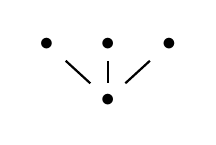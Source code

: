 \begin{tikzcd}[row sep=0.3cm, column sep = 0.3cm]
  \bullet \arrow[dash,dr,thick] &\bullet \arrow[dash,d,thick] &\bullet \arrow[dash,dl,thick]\\
  &\bullet &
\end{tikzcd}
